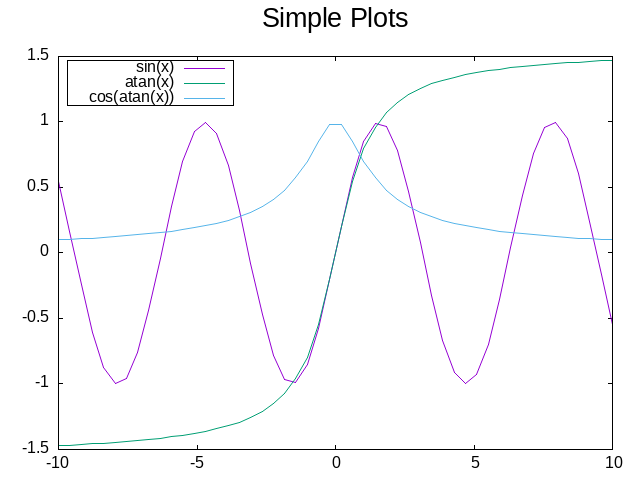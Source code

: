 set title "Simple Plots" font ",20"
set key left box
set samples 50
set style data points

set term png

plot [-10:10] sin(x),atan(x),cos(atan(x))